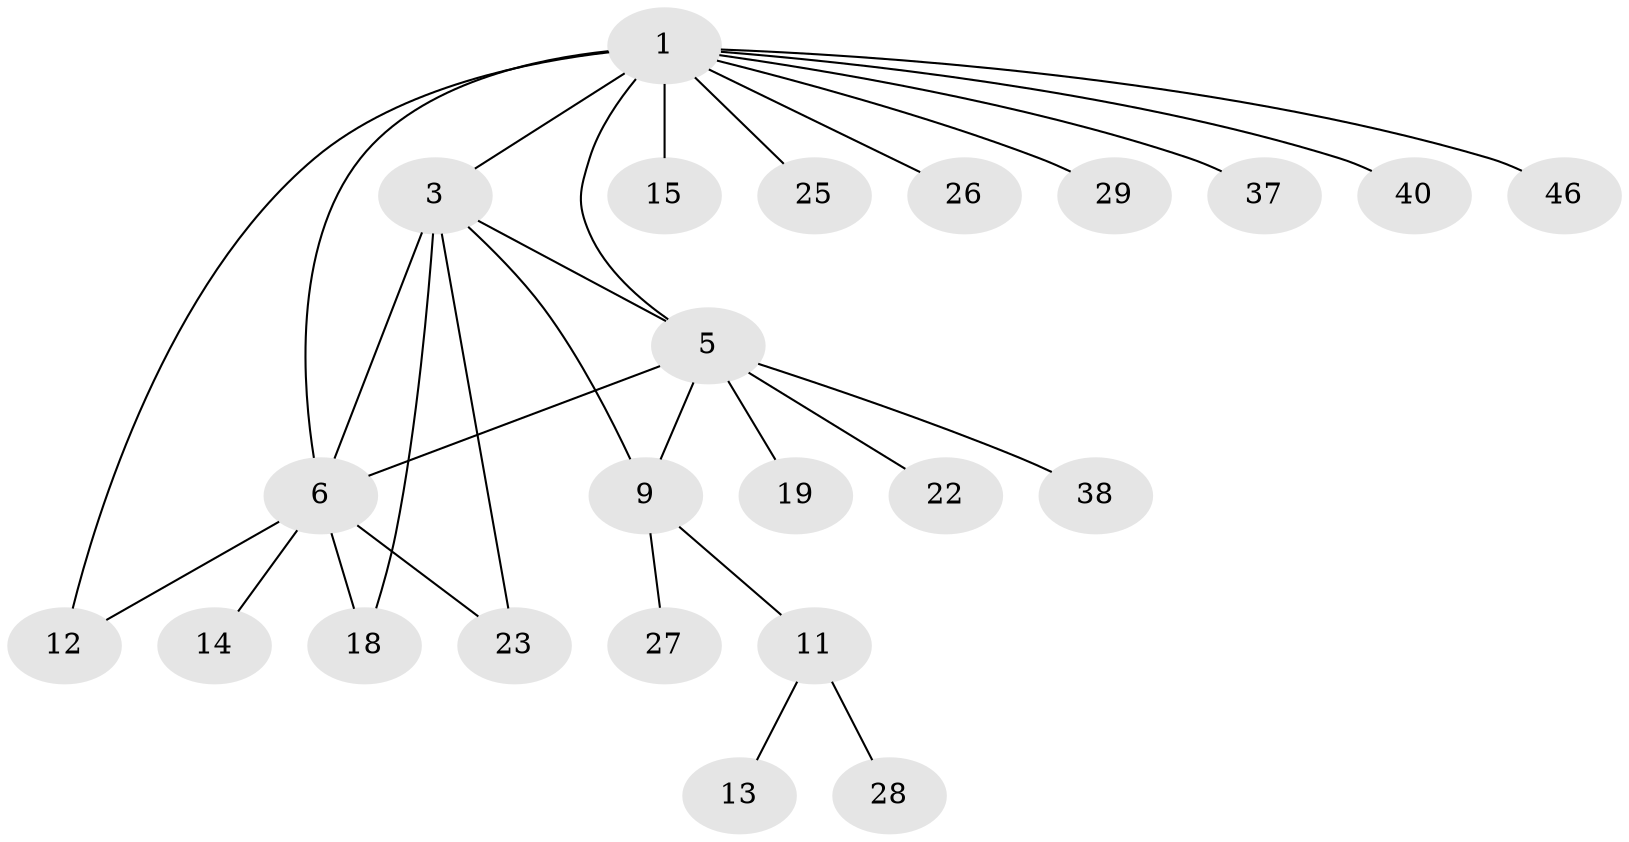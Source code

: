 // original degree distribution, {8: 0.02127659574468085, 3: 0.0851063829787234, 4: 0.0851063829787234, 7: 0.0425531914893617, 10: 0.02127659574468085, 6: 0.02127659574468085, 5: 0.02127659574468085, 1: 0.48936170212765956, 2: 0.2127659574468085}
// Generated by graph-tools (version 1.1) at 2025/15/03/09/25 04:15:45]
// undirected, 23 vertices, 29 edges
graph export_dot {
graph [start="1"]
  node [color=gray90,style=filled];
  1 [super="+2+4+39"];
  3 [super="+10"];
  5 [super="+31+21"];
  6 [super="+7"];
  9 [super="+34+17"];
  11 [super="+20"];
  12 [super="+16"];
  13;
  14;
  15;
  18;
  19 [super="+35"];
  22;
  23;
  25 [super="+44"];
  26;
  27;
  28 [super="+30"];
  29;
  37 [super="+43"];
  38;
  40;
  46;
  1 -- 12;
  1 -- 25;
  1 -- 37;
  1 -- 40;
  1 -- 3 [weight=2];
  1 -- 5;
  1 -- 6 [weight=2];
  1 -- 26;
  1 -- 29;
  1 -- 46;
  1 -- 15;
  3 -- 5;
  3 -- 18;
  3 -- 23;
  3 -- 9;
  3 -- 6;
  5 -- 6 [weight=2];
  5 -- 9 [weight=2];
  5 -- 19;
  5 -- 22;
  5 -- 38;
  6 -- 23;
  6 -- 18;
  6 -- 12;
  6 -- 14;
  9 -- 11;
  9 -- 27;
  11 -- 13;
  11 -- 28;
}
